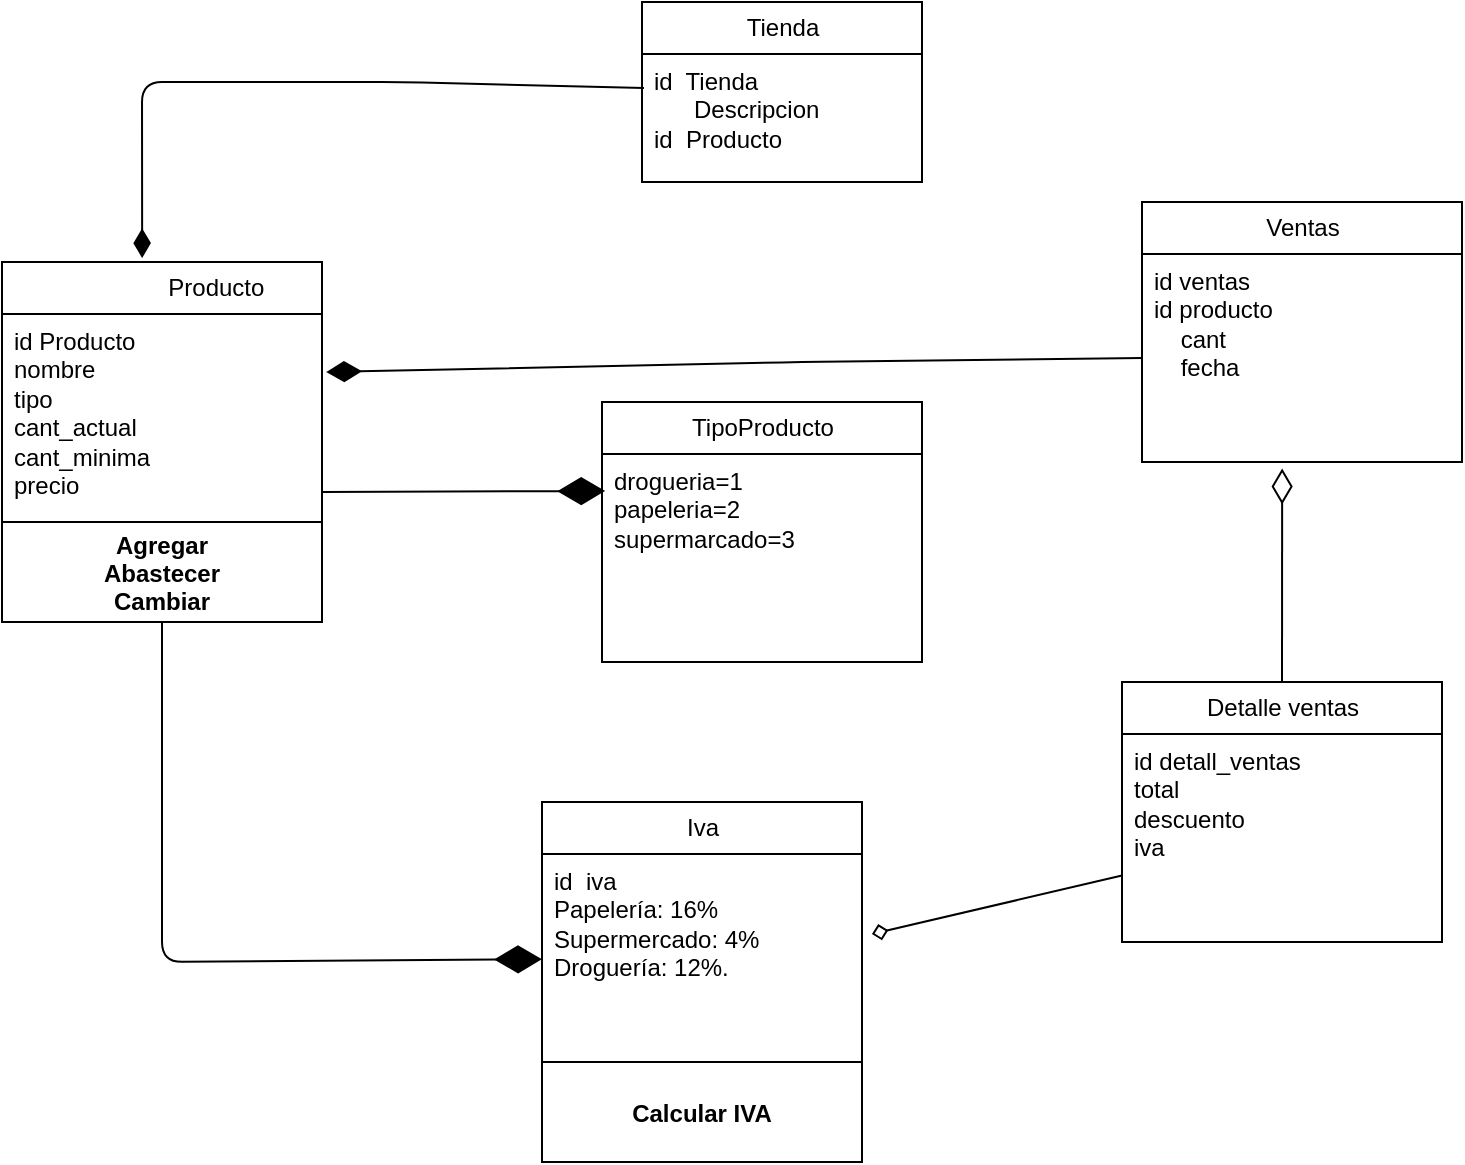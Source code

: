 <mxfile>
    <diagram id="1561RT7CKTgt-IGRKH5o" name="Página-1">
        <mxGraphModel dx="662" dy="472" grid="1" gridSize="10" guides="1" tooltips="1" connect="1" arrows="1" fold="1" page="1" pageScale="1" pageWidth="827" pageHeight="1169" math="0" shadow="0">
            <root>
                <mxCell id="0"/>
                <mxCell id="1" parent="0"/>
                <mxCell id="4" value="Tienda" style="swimlane;fontStyle=0;childLayout=stackLayout;horizontal=1;startSize=26;fillColor=none;horizontalStack=0;resizeParent=1;resizeParentMax=0;resizeLast=0;collapsible=1;marginBottom=0;html=1;" parent="1" vertex="1">
                    <mxGeometry x="360" width="140" height="90" as="geometry"/>
                </mxCell>
                <mxCell id="7" value="id&amp;nbsp; Tienda&lt;br&gt;&amp;nbsp; &amp;nbsp; &amp;nbsp; Descripcion&lt;br&gt;id&amp;nbsp; Producto" style="text;strokeColor=none;fillColor=none;align=left;verticalAlign=top;spacingLeft=4;spacingRight=4;overflow=hidden;rotatable=0;points=[[0,0.5],[1,0.5]];portConstraint=eastwest;whiteSpace=wrap;html=1;" parent="4" vertex="1">
                    <mxGeometry y="26" width="140" height="64" as="geometry"/>
                </mxCell>
                <mxCell id="8" value="&lt;span style=&quot;white-space: pre;&quot;&gt;&#9;&lt;/span&gt;&lt;span style=&quot;white-space: pre;&quot;&gt;&#9;&lt;/span&gt;Producto" style="swimlane;fontStyle=0;childLayout=stackLayout;horizontal=1;startSize=26;fillColor=none;horizontalStack=0;resizeParent=1;resizeParentMax=0;resizeLast=0;collapsible=1;marginBottom=0;html=1;" parent="1" vertex="1">
                    <mxGeometry x="40" y="130" width="160" height="130" as="geometry"/>
                </mxCell>
                <mxCell id="9" value="id Producto&lt;br&gt;nombre&lt;br&gt;tipo&lt;br&gt;cant_actual&lt;br&gt;cant_minima&lt;br&gt;precio" style="text;strokeColor=none;fillColor=none;align=left;verticalAlign=top;spacingLeft=4;spacingRight=4;overflow=hidden;rotatable=0;points=[[0,0.5],[1,0.5]];portConstraint=eastwest;whiteSpace=wrap;html=1;" parent="8" vertex="1">
                    <mxGeometry y="26" width="160" height="104" as="geometry"/>
                </mxCell>
                <mxCell id="11" value="Ventas" style="swimlane;fontStyle=0;childLayout=stackLayout;horizontal=1;startSize=26;fillColor=none;horizontalStack=0;resizeParent=1;resizeParentMax=0;resizeLast=0;collapsible=1;marginBottom=0;html=1;" parent="1" vertex="1">
                    <mxGeometry x="610" y="100" width="160" height="130" as="geometry"/>
                </mxCell>
                <mxCell id="12" value="id ventas&lt;br&gt;id producto&lt;br&gt;&amp;nbsp; &amp;nbsp; cant&lt;br&gt;&amp;nbsp; &amp;nbsp; fecha" style="text;strokeColor=none;fillColor=none;align=left;verticalAlign=top;spacingLeft=4;spacingRight=4;overflow=hidden;rotatable=0;points=[[0,0.5],[1,0.5]];portConstraint=eastwest;whiteSpace=wrap;html=1;" parent="11" vertex="1">
                    <mxGeometry y="26" width="160" height="104" as="geometry"/>
                </mxCell>
                <mxCell id="13" value="Iva" style="swimlane;fontStyle=0;childLayout=stackLayout;horizontal=1;startSize=26;fillColor=none;horizontalStack=0;resizeParent=1;resizeParentMax=0;resizeLast=0;collapsible=1;marginBottom=0;html=1;" parent="1" vertex="1">
                    <mxGeometry x="310" y="400" width="160" height="130" as="geometry">
                        <mxRectangle x="300" y="290" width="60" height="30" as="alternateBounds"/>
                    </mxGeometry>
                </mxCell>
                <mxCell id="14" value="id&amp;nbsp; iva&lt;br&gt;Papelería: 16%&amp;nbsp; Supermercado: 4% Droguería: 12%." style="text;strokeColor=none;fillColor=none;align=left;verticalAlign=top;spacingLeft=4;spacingRight=4;overflow=hidden;rotatable=0;points=[[0,0.5],[1,0.5]];portConstraint=eastwest;whiteSpace=wrap;html=1;" parent="13" vertex="1">
                    <mxGeometry y="26" width="160" height="104" as="geometry"/>
                </mxCell>
                <mxCell id="28" style="edgeStyle=none;html=1;exitX=0.5;exitY=0;exitDx=0;exitDy=0;entryX=0.438;entryY=1.031;entryDx=0;entryDy=0;entryPerimeter=0;endArrow=diamondThin;endFill=0;endSize=15;" parent="1" source="15" target="12" edge="1">
                    <mxGeometry relative="1" as="geometry"/>
                </mxCell>
                <mxCell id="15" value="Detalle ventas" style="swimlane;fontStyle=0;childLayout=stackLayout;horizontal=1;startSize=26;fillColor=none;horizontalStack=0;resizeParent=1;resizeParentMax=0;resizeLast=0;collapsible=1;marginBottom=0;html=1;" parent="1" vertex="1">
                    <mxGeometry x="600" y="340" width="160" height="130" as="geometry"/>
                </mxCell>
                <mxCell id="16" value="id detall_ventas&lt;br&gt;total&lt;br&gt;descuento&amp;nbsp;&lt;br&gt;iva&lt;br&gt;" style="text;strokeColor=none;fillColor=none;align=left;verticalAlign=top;spacingLeft=4;spacingRight=4;overflow=hidden;rotatable=0;points=[[0,0.5],[1,0.5]];portConstraint=eastwest;whiteSpace=wrap;html=1;" parent="15" vertex="1">
                    <mxGeometry y="26" width="160" height="104" as="geometry"/>
                </mxCell>
                <mxCell id="26" style="edgeStyle=none;html=1;exitX=0.007;exitY=0.266;exitDx=0;exitDy=0;exitPerimeter=0;endArrow=diamondThin;endFill=1;endSize=12;entryX=0.438;entryY=-0.015;entryDx=0;entryDy=0;entryPerimeter=0;" parent="1" source="7" target="8" edge="1">
                    <mxGeometry relative="1" as="geometry">
                        <mxPoint x="110" y="120" as="targetPoint"/>
                        <Array as="points">
                            <mxPoint x="240" y="40"/>
                            <mxPoint x="110" y="40"/>
                        </Array>
                    </mxGeometry>
                </mxCell>
                <mxCell id="79" style="edgeStyle=none;html=1;exitX=0.5;exitY=1;exitDx=0;exitDy=0;endArrow=diamondThin;endFill=1;endSize=21;" parent="1" source="71" target="14" edge="1">
                    <mxGeometry relative="1" as="geometry">
                        <Array as="points">
                            <mxPoint x="120" y="480"/>
                        </Array>
                    </mxGeometry>
                </mxCell>
                <mxCell id="71" value="Agregar&#10;Abastecer&#10;Cambiar" style="fontStyle=1;" parent="1" vertex="1">
                    <mxGeometry x="40" y="260" width="160" height="50" as="geometry"/>
                </mxCell>
                <mxCell id="74" value="Calcular IVA" style="fontStyle=1;" parent="1" vertex="1">
                    <mxGeometry x="310" y="530" width="160" height="50" as="geometry"/>
                </mxCell>
                <mxCell id="75" style="edgeStyle=none;html=1;entryX=0.01;entryY=0.396;entryDx=0;entryDy=0;entryPerimeter=0;endArrow=diamondThin;endFill=1;endSize=21;" parent="1" edge="1">
                    <mxGeometry relative="1" as="geometry">
                        <mxPoint x="200" y="245.02" as="sourcePoint"/>
                        <mxPoint x="341.6" y="244.499" as="targetPoint"/>
                    </mxGeometry>
                </mxCell>
                <mxCell id="76" value="TipoProducto" style="swimlane;fontStyle=0;childLayout=stackLayout;horizontal=1;startSize=26;fillColor=none;horizontalStack=0;resizeParent=1;resizeParentMax=0;resizeLast=0;collapsible=1;marginBottom=0;html=1;" parent="1" vertex="1">
                    <mxGeometry x="340" y="200" width="160" height="130" as="geometry"/>
                </mxCell>
                <mxCell id="77" value="drogueria=1&lt;br&gt;papeleria=2&lt;br&gt;supermarcado=3" style="text;strokeColor=none;fillColor=none;align=left;verticalAlign=top;spacingLeft=4;spacingRight=4;overflow=hidden;rotatable=0;points=[[0,0.5],[1,0.5]];portConstraint=eastwest;whiteSpace=wrap;html=1;" parent="76" vertex="1">
                    <mxGeometry y="26" width="160" height="104" as="geometry"/>
                </mxCell>
                <mxCell id="80" style="edgeStyle=none;html=1;exitX=0;exitY=0.5;exitDx=0;exitDy=0;entryX=1.013;entryY=0.279;entryDx=0;entryDy=0;entryPerimeter=0;endArrow=diamondThin;endFill=1;endSize=15;" parent="1" source="12" target="9" edge="1">
                    <mxGeometry relative="1" as="geometry">
                        <Array as="points">
                            <mxPoint x="440" y="180"/>
                        </Array>
                    </mxGeometry>
                </mxCell>
                <mxCell id="81" style="edgeStyle=none;html=1;endArrow=diamond;endFill=0;entryX=1.031;entryY=0.385;entryDx=0;entryDy=0;entryPerimeter=0;" parent="1" source="16" edge="1" target="14">
                    <mxGeometry relative="1" as="geometry">
                        <mxPoint x="490" y="470" as="targetPoint"/>
                    </mxGeometry>
                </mxCell>
            </root>
        </mxGraphModel>
    </diagram>
</mxfile>